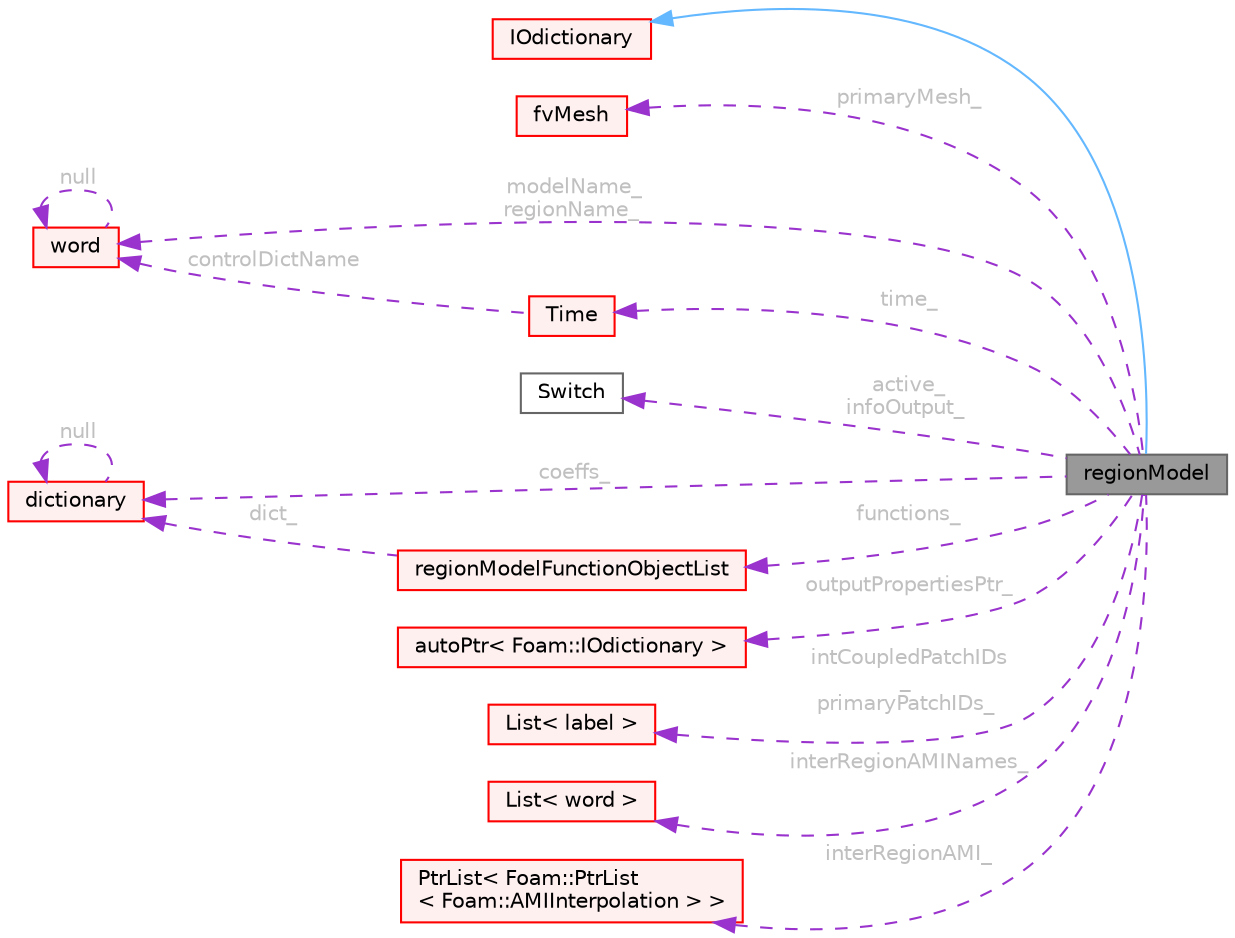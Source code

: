 digraph "regionModel"
{
 // LATEX_PDF_SIZE
  bgcolor="transparent";
  edge [fontname=Helvetica,fontsize=10,labelfontname=Helvetica,labelfontsize=10];
  node [fontname=Helvetica,fontsize=10,shape=box,height=0.2,width=0.4];
  rankdir="LR";
  Node1 [id="Node000001",label="regionModel",height=0.2,width=0.4,color="gray40", fillcolor="grey60", style="filled", fontcolor="black",tooltip="Base class for region models."];
  Node2 -> Node1 [id="edge1_Node000001_Node000002",dir="back",color="steelblue1",style="solid",tooltip=" "];
  Node2 [id="Node000002",label="IOdictionary",height=0.2,width=0.4,color="red", fillcolor="#FFF0F0", style="filled",URL="$classFoam_1_1IOdictionary.html",tooltip="IOdictionary is derived from dictionary and IOobject to give the dictionary automatic IO functionalit..."];
  Node15 -> Node1 [id="edge2_Node000001_Node000015",dir="back",color="darkorchid3",style="dashed",tooltip=" ",label=" primaryMesh_",fontcolor="grey" ];
  Node15 [id="Node000015",label="fvMesh",height=0.2,width=0.4,color="red", fillcolor="#FFF0F0", style="filled",URL="$classFoam_1_1fvMesh.html",tooltip="Mesh data needed to do the Finite Volume discretisation."];
  Node54 -> Node1 [id="edge3_Node000001_Node000054",dir="back",color="darkorchid3",style="dashed",tooltip=" ",label=" time_",fontcolor="grey" ];
  Node54 [id="Node000054",label="Time",height=0.2,width=0.4,color="red", fillcolor="#FFF0F0", style="filled",URL="$classFoam_1_1Time.html",tooltip="Class to control time during OpenFOAM simulations that is also the top-level objectRegistry."];
  Node22 -> Node54 [id="edge4_Node000054_Node000022",dir="back",color="darkorchid3",style="dashed",tooltip=" ",label=" controlDictName",fontcolor="grey" ];
  Node22 [id="Node000022",label="word",height=0.2,width=0.4,color="red", fillcolor="#FFF0F0", style="filled",URL="$classFoam_1_1word.html",tooltip="A class for handling words, derived from Foam::string."];
  Node22 -> Node22 [id="edge5_Node000022_Node000022",dir="back",color="darkorchid3",style="dashed",tooltip=" ",label=" null",fontcolor="grey" ];
  Node71 -> Node1 [id="edge6_Node000001_Node000071",dir="back",color="darkorchid3",style="dashed",tooltip=" ",label=" active_\ninfoOutput_",fontcolor="grey" ];
  Node71 [id="Node000071",label="Switch",height=0.2,width=0.4,color="gray40", fillcolor="white", style="filled",URL="$classFoam_1_1Switch.html",tooltip="A simple wrapper around bool so that it can be read as a word: true/false, on/off,..."];
  Node22 -> Node1 [id="edge7_Node000001_Node000022",dir="back",color="darkorchid3",style="dashed",tooltip=" ",label=" modelName_\nregionName_",fontcolor="grey" ];
  Node9 -> Node1 [id="edge8_Node000001_Node000009",dir="back",color="darkorchid3",style="dashed",tooltip=" ",label=" coeffs_",fontcolor="grey" ];
  Node9 [id="Node000009",label="dictionary",height=0.2,width=0.4,color="red", fillcolor="#FFF0F0", style="filled",URL="$classFoam_1_1dictionary.html",tooltip="A list of keyword definitions, which are a keyword followed by a number of values (eg,..."];
  Node9 -> Node9 [id="edge9_Node000009_Node000009",dir="back",color="darkorchid3",style="dashed",tooltip=" ",label=" null",fontcolor="grey" ];
  Node72 -> Node1 [id="edge10_Node000001_Node000072",dir="back",color="darkorchid3",style="dashed",tooltip=" ",label=" outputPropertiesPtr_",fontcolor="grey" ];
  Node72 [id="Node000072",label="autoPtr\< Foam::IOdictionary \>",height=0.2,width=0.4,color="red", fillcolor="#FFF0F0", style="filled",URL="$classFoam_1_1autoPtr.html",tooltip=" "];
  Node73 -> Node1 [id="edge11_Node000001_Node000073",dir="back",color="darkorchid3",style="dashed",tooltip=" ",label=" intCoupledPatchIDs\l_\nprimaryPatchIDs_",fontcolor="grey" ];
  Node73 [id="Node000073",label="List\< label \>",height=0.2,width=0.4,color="red", fillcolor="#FFF0F0", style="filled",URL="$classFoam_1_1List.html",tooltip=" "];
  Node75 -> Node1 [id="edge12_Node000001_Node000075",dir="back",color="darkorchid3",style="dashed",tooltip=" ",label=" functions_",fontcolor="grey" ];
  Node75 [id="Node000075",label="regionModelFunctionObjectList",height=0.2,width=0.4,color="red", fillcolor="#FFF0F0", style="filled",URL="$classFoam_1_1regionModels_1_1regionModelFunctionObjectList.html",tooltip="List of cloud function objects."];
  Node9 -> Node75 [id="edge13_Node000075_Node000009",dir="back",color="darkorchid3",style="dashed",tooltip=" ",label=" dict_",fontcolor="grey" ];
  Node80 -> Node1 [id="edge14_Node000001_Node000080",dir="back",color="darkorchid3",style="dashed",tooltip=" ",label=" interRegionAMINames_",fontcolor="grey" ];
  Node80 [id="Node000080",label="List\< word \>",height=0.2,width=0.4,color="red", fillcolor="#FFF0F0", style="filled",URL="$classFoam_1_1List.html",tooltip=" "];
  Node82 -> Node1 [id="edge15_Node000001_Node000082",dir="back",color="darkorchid3",style="dashed",tooltip=" ",label=" interRegionAMI_",fontcolor="grey" ];
  Node82 [id="Node000082",label="PtrList\< Foam::PtrList\l\< Foam::AMIInterpolation \> \>",height=0.2,width=0.4,color="red", fillcolor="#FFF0F0", style="filled",URL="$classFoam_1_1PtrList.html",tooltip=" "];
}
